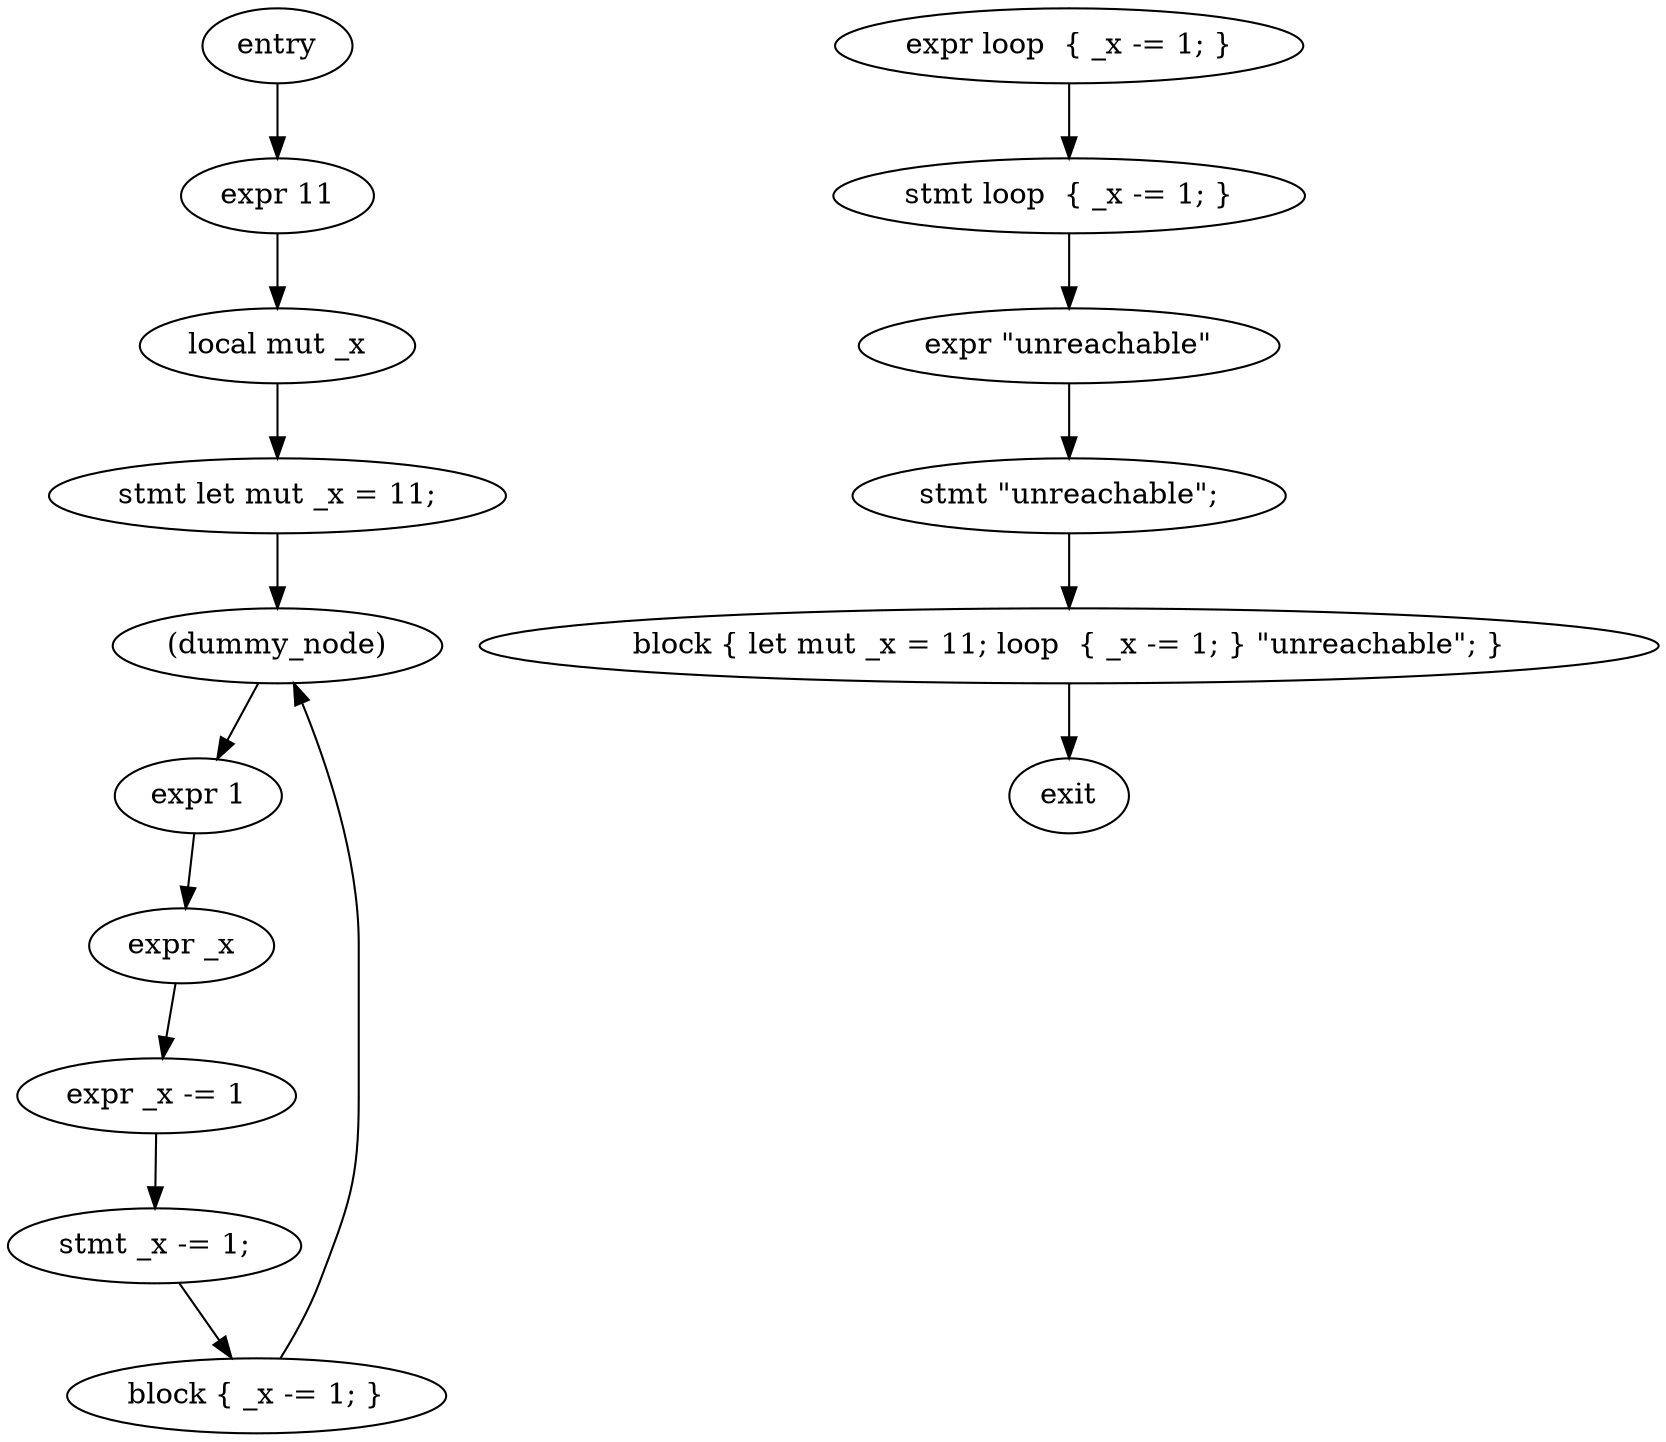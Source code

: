 digraph block {
    N0[label="entry"];
    N1[label="exit"];
    N2[label="expr 11"];
    N3[label="local mut _x"];
    N4[label="stmt let mut _x = 11;"];
    N5[label="(dummy_node)"];
    N6[label="expr loop  { _x -= 1; }"];
    N7[label="expr 1"];
    N8[label="expr _x"];
    N9[label="expr _x -= 1"];
    N10[label="stmt _x -= 1;"];
    N11[label="block { _x -= 1; }"];
    N12[label="stmt loop  { _x -= 1; }"];
    N13[label="expr \"unreachable\""];
    N14[label="stmt \"unreachable\";"];
    N15[label="block { let mut _x = 11; loop  { _x -= 1; } \"unreachable\"; }"];
    N0 -> N2;
    N2 -> N3;
    N3 -> N4;
    N4 -> N5;
    N5 -> N7;
    N7 -> N8;
    N8 -> N9;
    N9 -> N10;
    N10 -> N11;
    N11 -> N5;
    N6 -> N12;
    N12 -> N13;
    N13 -> N14;
    N14 -> N15;
    N15 -> N1;
}
